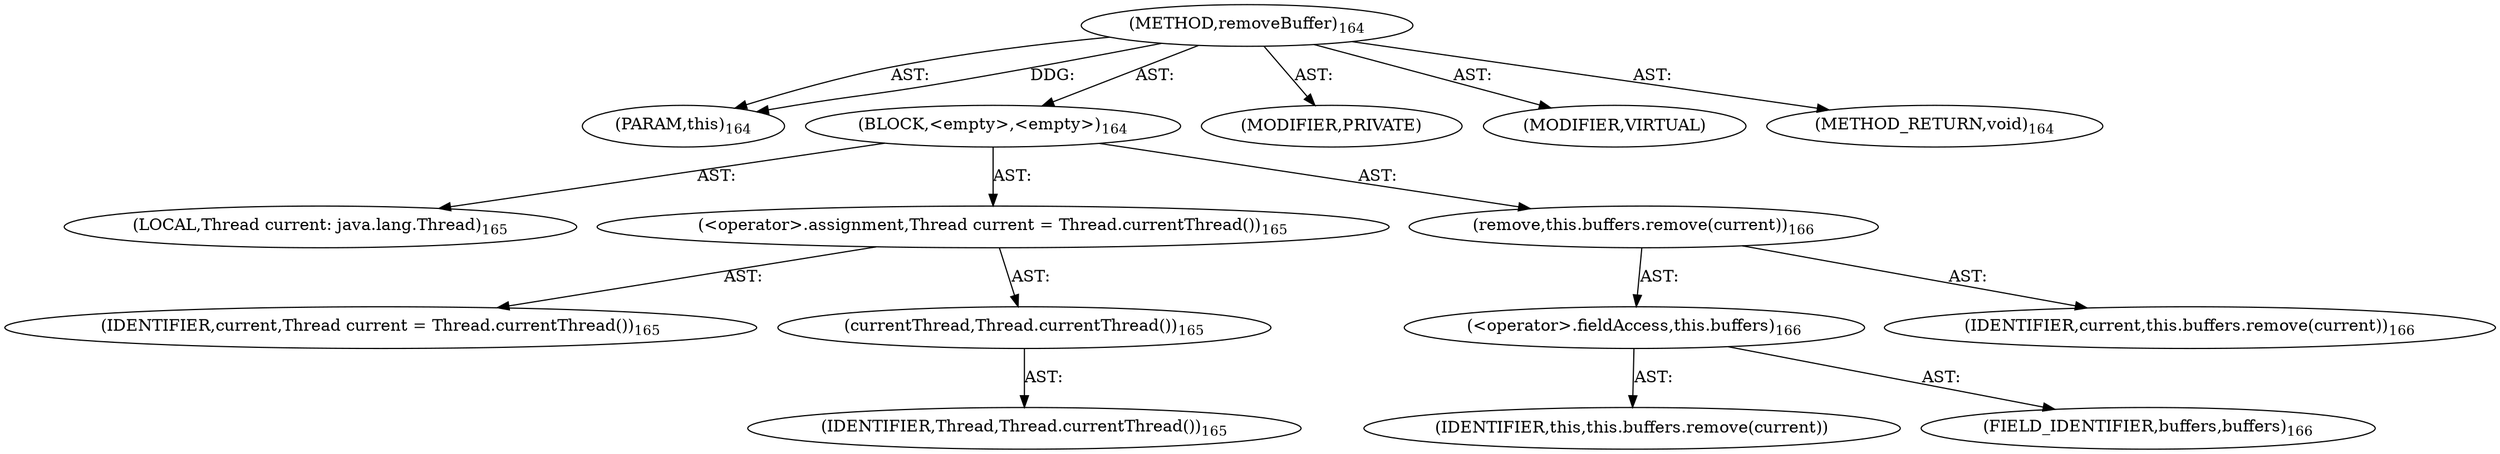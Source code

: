 digraph "removeBuffer" {  
"111669149700" [label = <(METHOD,removeBuffer)<SUB>164</SUB>> ]
"115964117004" [label = <(PARAM,this)<SUB>164</SUB>> ]
"25769803783" [label = <(BLOCK,&lt;empty&gt;,&lt;empty&gt;)<SUB>164</SUB>> ]
"94489280516" [label = <(LOCAL,Thread current: java.lang.Thread)<SUB>165</SUB>> ]
"30064771118" [label = <(&lt;operator&gt;.assignment,Thread current = Thread.currentThread())<SUB>165</SUB>> ]
"68719476779" [label = <(IDENTIFIER,current,Thread current = Thread.currentThread())<SUB>165</SUB>> ]
"30064771119" [label = <(currentThread,Thread.currentThread())<SUB>165</SUB>> ]
"68719476780" [label = <(IDENTIFIER,Thread,Thread.currentThread())<SUB>165</SUB>> ]
"30064771120" [label = <(remove,this.buffers.remove(current))<SUB>166</SUB>> ]
"30064771121" [label = <(&lt;operator&gt;.fieldAccess,this.buffers)<SUB>166</SUB>> ]
"68719476781" [label = <(IDENTIFIER,this,this.buffers.remove(current))> ]
"55834574864" [label = <(FIELD_IDENTIFIER,buffers,buffers)<SUB>166</SUB>> ]
"68719476782" [label = <(IDENTIFIER,current,this.buffers.remove(current))<SUB>166</SUB>> ]
"133143986198" [label = <(MODIFIER,PRIVATE)> ]
"133143986199" [label = <(MODIFIER,VIRTUAL)> ]
"128849018884" [label = <(METHOD_RETURN,void)<SUB>164</SUB>> ]
  "111669149700" -> "115964117004"  [ label = "AST: "] 
  "111669149700" -> "25769803783"  [ label = "AST: "] 
  "111669149700" -> "133143986198"  [ label = "AST: "] 
  "111669149700" -> "133143986199"  [ label = "AST: "] 
  "111669149700" -> "128849018884"  [ label = "AST: "] 
  "25769803783" -> "94489280516"  [ label = "AST: "] 
  "25769803783" -> "30064771118"  [ label = "AST: "] 
  "25769803783" -> "30064771120"  [ label = "AST: "] 
  "30064771118" -> "68719476779"  [ label = "AST: "] 
  "30064771118" -> "30064771119"  [ label = "AST: "] 
  "30064771119" -> "68719476780"  [ label = "AST: "] 
  "30064771120" -> "30064771121"  [ label = "AST: "] 
  "30064771120" -> "68719476782"  [ label = "AST: "] 
  "30064771121" -> "68719476781"  [ label = "AST: "] 
  "30064771121" -> "55834574864"  [ label = "AST: "] 
  "111669149700" -> "115964117004"  [ label = "DDG: "] 
}
